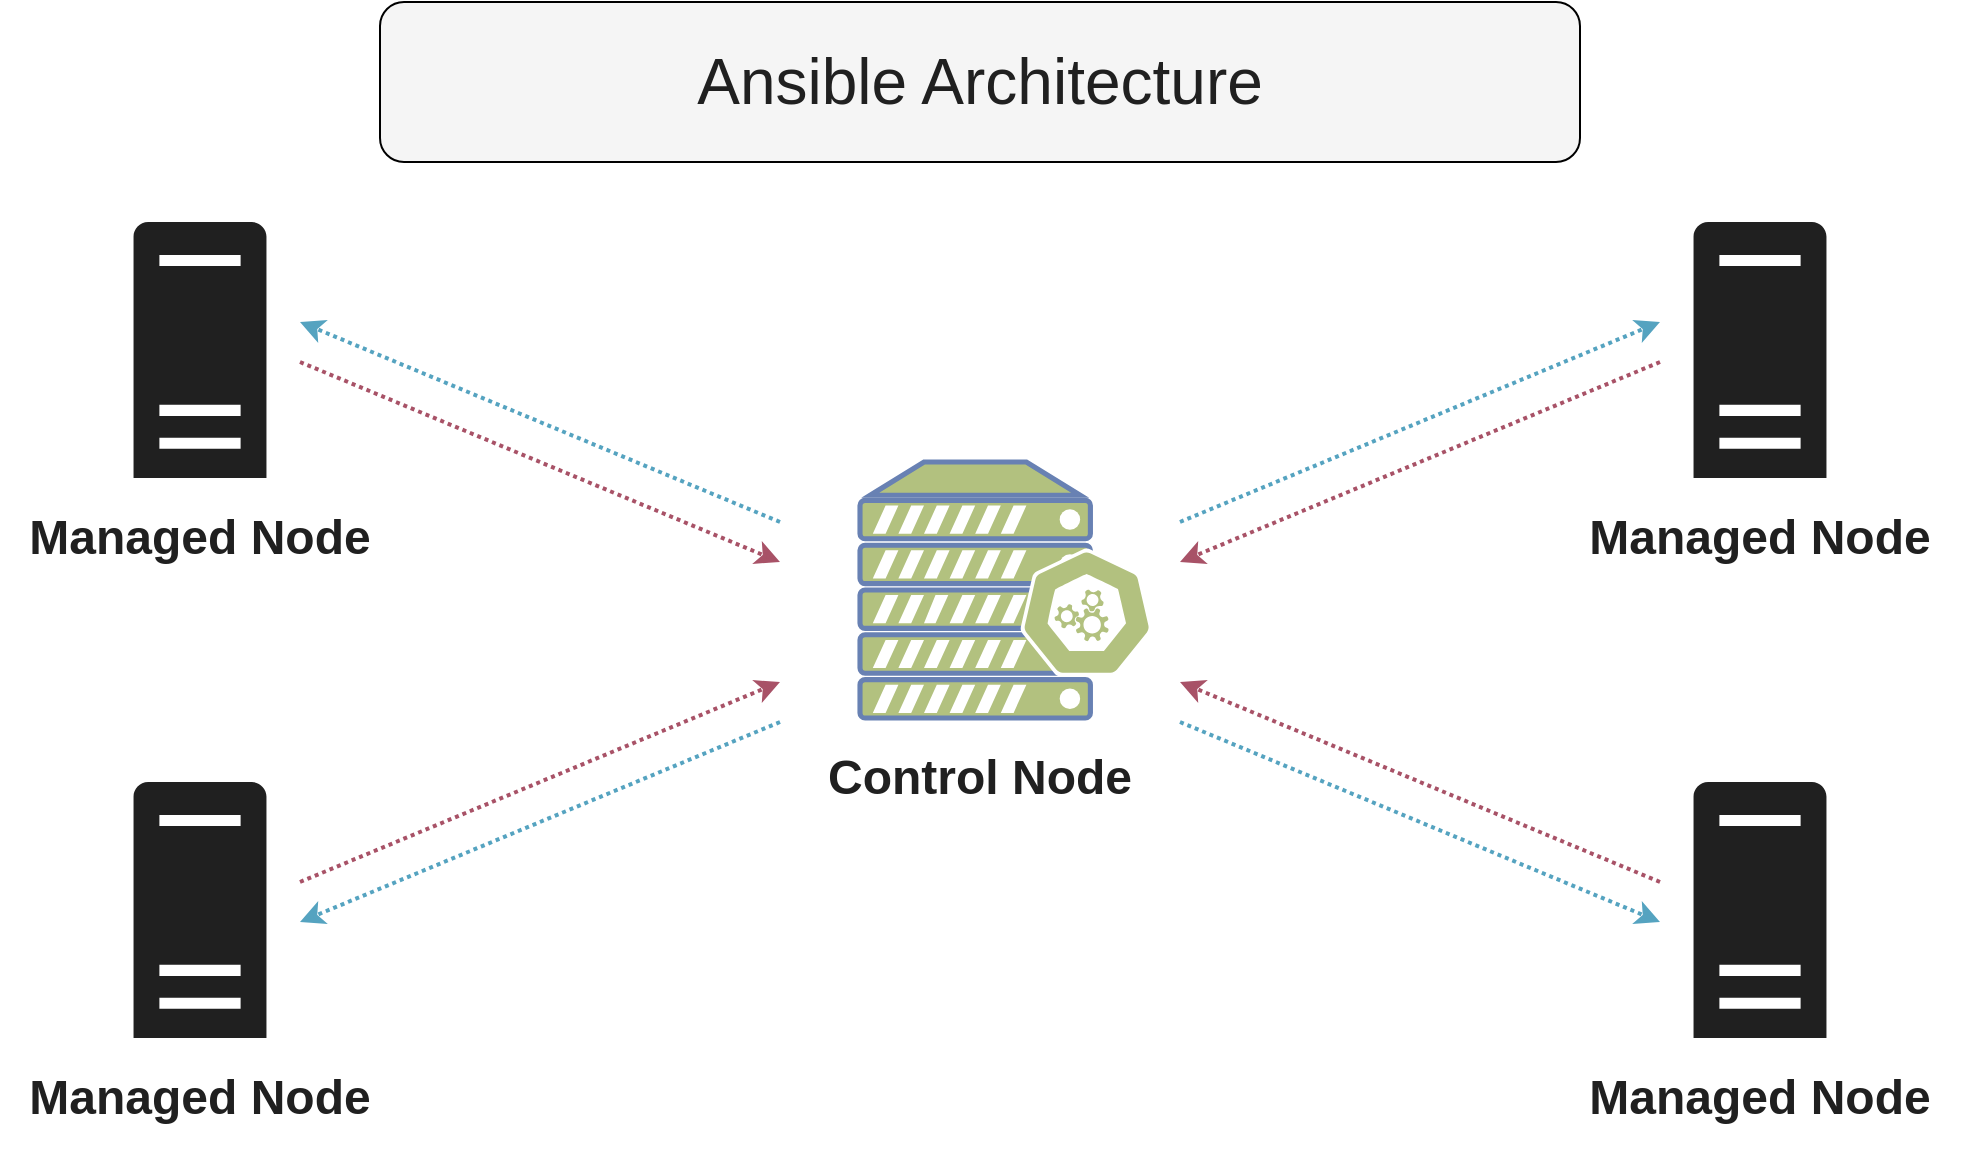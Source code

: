 <mxfile version="13.0.3" type="device"><diagram id="V8xnyMEuWjSteqbyEEz8" name="Page-1"><mxGraphModel dx="1956" dy="1003" grid="1" gridSize="10" guides="1" tooltips="1" connect="1" arrows="1" fold="1" page="1" pageScale="1" pageWidth="850" pageHeight="1100" math="0" shadow="0"><root><mxCell id="0"/><mxCell id="1" parent="0"/><mxCell id="E4LtyYp13uU-NX76geS4-24" value="" style="group" parent="1" vertex="1" connectable="0"><mxGeometry x="500" y="280" width="240" height="120" as="geometry"/></mxCell><mxCell id="E4LtyYp13uU-NX76geS4-22" style="rounded=0;orthogonalLoop=1;jettySize=auto;html=1;fontSize=20;dashed=1;dashPattern=1 1;strokeWidth=2;strokeColor=#55A3C0;" parent="E4LtyYp13uU-NX76geS4-24" edge="1"><mxGeometry relative="1" as="geometry"><mxPoint y="100" as="sourcePoint"/><mxPoint x="240" as="targetPoint"/></mxGeometry></mxCell><mxCell id="E4LtyYp13uU-NX76geS4-23" style="rounded=0;orthogonalLoop=1;jettySize=auto;html=1;fontSize=20;dashed=1;dashPattern=1 1;strokeWidth=2;strokeColor=#A85267;" parent="E4LtyYp13uU-NX76geS4-24" edge="1"><mxGeometry relative="1" as="geometry"><mxPoint x="240" y="20" as="sourcePoint"/><mxPoint y="120" as="targetPoint"/></mxGeometry></mxCell><mxCell id="E4LtyYp13uU-NX76geS4-25" value="" style="group" parent="1" vertex="1" connectable="0"><mxGeometry x="500" y="460" width="240" height="120" as="geometry"/></mxCell><mxCell id="E4LtyYp13uU-NX76geS4-26" style="rounded=0;orthogonalLoop=1;jettySize=auto;html=1;fontSize=20;dashed=1;dashPattern=1 1;strokeWidth=2;strokeColor=#A85267;" parent="E4LtyYp13uU-NX76geS4-25" edge="1"><mxGeometry relative="1" as="geometry"><mxPoint x="240" y="100" as="sourcePoint"/><mxPoint as="targetPoint"/></mxGeometry></mxCell><mxCell id="E4LtyYp13uU-NX76geS4-27" style="rounded=0;orthogonalLoop=1;jettySize=auto;html=1;fontSize=20;dashed=1;dashPattern=1 1;strokeWidth=2;strokeColor=#55A3C0;" parent="E4LtyYp13uU-NX76geS4-25" edge="1"><mxGeometry relative="1" as="geometry"><mxPoint y="20" as="sourcePoint"/><mxPoint x="240" y="120" as="targetPoint"/></mxGeometry></mxCell><mxCell id="E4LtyYp13uU-NX76geS4-28" value="" style="group" parent="1" vertex="1" connectable="0"><mxGeometry x="60" y="280" width="240" height="120" as="geometry"/></mxCell><mxCell id="E4LtyYp13uU-NX76geS4-29" style="rounded=0;orthogonalLoop=1;jettySize=auto;html=1;fontSize=20;dashed=1;dashPattern=1 1;strokeWidth=2;strokeColor=#55A3C0;" parent="E4LtyYp13uU-NX76geS4-28" edge="1"><mxGeometry relative="1" as="geometry"><mxPoint x="240" y="100" as="sourcePoint"/><mxPoint as="targetPoint"/></mxGeometry></mxCell><mxCell id="E4LtyYp13uU-NX76geS4-30" style="rounded=0;orthogonalLoop=1;jettySize=auto;html=1;fontSize=20;dashed=1;dashPattern=1 1;strokeWidth=2;strokeColor=#A85267;" parent="E4LtyYp13uU-NX76geS4-28" edge="1"><mxGeometry relative="1" as="geometry"><mxPoint y="20" as="sourcePoint"/><mxPoint x="240" y="120" as="targetPoint"/></mxGeometry></mxCell><mxCell id="E4LtyYp13uU-NX76geS4-31" value="" style="group" parent="1" vertex="1" connectable="0"><mxGeometry x="60" y="460" width="240" height="120" as="geometry"/></mxCell><mxCell id="E4LtyYp13uU-NX76geS4-32" style="rounded=0;orthogonalLoop=1;jettySize=auto;html=1;fontSize=20;dashed=1;dashPattern=1 1;strokeWidth=2;strokeColor=#A85267;" parent="E4LtyYp13uU-NX76geS4-31" edge="1"><mxGeometry relative="1" as="geometry"><mxPoint y="100" as="sourcePoint"/><mxPoint x="240" as="targetPoint"/></mxGeometry></mxCell><mxCell id="E4LtyYp13uU-NX76geS4-33" style="rounded=0;orthogonalLoop=1;jettySize=auto;html=1;fontSize=20;dashed=1;dashPattern=1 1;strokeWidth=2;strokeColor=#55A3C0;" parent="E4LtyYp13uU-NX76geS4-31" edge="1"><mxGeometry relative="1" as="geometry"><mxPoint x="240" y="20" as="sourcePoint"/><mxPoint y="120" as="targetPoint"/></mxGeometry></mxCell><mxCell id="E4LtyYp13uU-NX76geS4-36" value="&lt;div style=&quot;font-size: 32px&quot;&gt;&lt;span style=&quot;font-size: 32px&quot;&gt;&lt;font&gt;Ansible Architecture&lt;/font&gt;&lt;/span&gt;&lt;/div&gt;" style="text;html=1;strokeColor=#000000;fillColor=#f5f5f5;align=center;verticalAlign=middle;whiteSpace=wrap;rounded=1;fontSize=32;fontColor=#202020;" parent="1" vertex="1"><mxGeometry x="100" y="120" width="600" height="80" as="geometry"/></mxCell><mxCell id="E4LtyYp13uU-NX76geS4-13" value="" style="pointerEvents=1;shadow=0;dashed=0;html=1;strokeColor=none;fillColor=#202020;labelPosition=center;verticalLabelPosition=bottom;verticalAlign=top;outlineConnect=0;align=center;shape=mxgraph.office.servers.server_generic;aspect=fixed;" parent="1" vertex="1"><mxGeometry x="-23.23" y="510" width="66.46" height="128" as="geometry"/></mxCell><mxCell id="E4LtyYp13uU-NX76geS4-14" value="&lt;b style=&quot;font-size: 24px;&quot;&gt;&lt;font color=&quot;#202020&quot; style=&quot;font-size: 24px;&quot;&gt;Managed Node&lt;/font&gt;&lt;/b&gt;" style="text;html=1;strokeColor=none;fillColor=none;align=center;verticalAlign=middle;whiteSpace=wrap;rounded=0;fontSize=24;" parent="1" vertex="1"><mxGeometry x="-90" y="638" width="200" height="60" as="geometry"/></mxCell><mxCell id="E4LtyYp13uU-NX76geS4-3" value="" style="pointerEvents=1;shadow=0;dashed=0;html=1;strokeColor=none;fillColor=#202020;labelPosition=center;verticalLabelPosition=bottom;verticalAlign=top;outlineConnect=0;align=center;shape=mxgraph.office.servers.server_generic;aspect=fixed;" parent="1" vertex="1"><mxGeometry x="-23.23" y="230" width="66.46" height="128" as="geometry"/></mxCell><mxCell id="E4LtyYp13uU-NX76geS4-8" value="&lt;b style=&quot;font-size: 24px;&quot;&gt;&lt;font color=&quot;#202020&quot; style=&quot;font-size: 24px;&quot;&gt;Managed Node&lt;/font&gt;&lt;/b&gt;" style="text;html=1;strokeColor=none;fillColor=none;align=center;verticalAlign=middle;whiteSpace=wrap;rounded=0;fontSize=24;" parent="1" vertex="1"><mxGeometry x="-90" y="358" width="200" height="60" as="geometry"/></mxCell><mxCell id="E4LtyYp13uU-NX76geS4-19" value="" style="pointerEvents=1;shadow=0;dashed=0;html=1;strokeColor=none;fillColor=#202020;labelPosition=center;verticalLabelPosition=bottom;verticalAlign=top;outlineConnect=0;align=center;shape=mxgraph.office.servers.server_generic;aspect=fixed;" parent="1" vertex="1"><mxGeometry x="756.77" y="230" width="66.46" height="128" as="geometry"/></mxCell><mxCell id="E4LtyYp13uU-NX76geS4-20" value="&lt;b style=&quot;font-size: 24px;&quot;&gt;&lt;font color=&quot;#202020&quot; style=&quot;font-size: 24px;&quot;&gt;Managed Node&lt;/font&gt;&lt;/b&gt;" style="text;html=1;strokeColor=none;fillColor=none;align=center;verticalAlign=middle;whiteSpace=wrap;rounded=0;fontSize=24;" parent="1" vertex="1"><mxGeometry x="690" y="358" width="200" height="60" as="geometry"/></mxCell><mxCell id="E4LtyYp13uU-NX76geS4-16" value="" style="pointerEvents=1;shadow=0;dashed=0;html=1;strokeColor=none;fillColor=#202020;labelPosition=center;verticalLabelPosition=bottom;verticalAlign=top;outlineConnect=0;align=center;shape=mxgraph.office.servers.server_generic;aspect=fixed;" parent="1" vertex="1"><mxGeometry x="756.77" y="510" width="66.46" height="128" as="geometry"/></mxCell><mxCell id="E4LtyYp13uU-NX76geS4-17" value="&lt;b style=&quot;font-size: 24px;&quot;&gt;&lt;font color=&quot;#202020&quot; style=&quot;font-size: 24px;&quot;&gt;Managed Node&lt;/font&gt;&lt;/b&gt;" style="text;html=1;strokeColor=none;fillColor=none;align=center;verticalAlign=middle;whiteSpace=wrap;rounded=0;fontSize=24;" parent="1" vertex="1"><mxGeometry x="690" y="638" width="200" height="60" as="geometry"/></mxCell><mxCell id="E4LtyYp13uU-NX76geS4-5" value="" style="group" parent="1" vertex="1" connectable="0"><mxGeometry x="340" y="350" width="146.67" height="128" as="geometry"/></mxCell><mxCell id="E4LtyYp13uU-NX76geS4-2" value="" style="fontColor=#0066CC;verticalAlign=top;verticalLabelPosition=bottom;labelPosition=center;align=center;html=1;outlineConnect=0;fillColor=#B2C17F;strokeColor=#6881B3;gradientColor=none;gradientDirection=north;strokeWidth=2;shape=mxgraph.networks.server;aspect=fixed;" parent="E4LtyYp13uU-NX76geS4-5" vertex="1"><mxGeometry width="115.2" height="128" as="geometry"/></mxCell><mxCell id="E4LtyYp13uU-NX76geS4-4" value="" style="html=1;dashed=0;whitespace=wrap;fillColor=#B2C17F;strokeColor=#ffffff;points=[[0.005,0.63,0],[0.1,0.2,0],[0.9,0.2,0],[0.5,0,0],[0.995,0.63,0],[0.72,0.99,0],[0.5,1,0],[0.28,0.99,0]];shape=mxgraph.kubernetes.icon;prIcon=master;aspect=fixed;" parent="E4LtyYp13uU-NX76geS4-5" vertex="1"><mxGeometry x="80" y="43.26" width="66.67" height="64" as="geometry"/></mxCell><mxCell id="E4LtyYp13uU-NX76geS4-9" value="&lt;b style=&quot;font-size: 24px;&quot;&gt;&lt;font color=&quot;#202020&quot; style=&quot;font-size: 24px;&quot;&gt;Control Node&lt;/font&gt;&lt;/b&gt;" style="text;html=1;strokeColor=none;fillColor=none;align=center;verticalAlign=middle;whiteSpace=wrap;rounded=0;fontSize=24;" parent="1" vertex="1"><mxGeometry x="300.0" y="478" width="200" height="60" as="geometry"/></mxCell></root></mxGraphModel></diagram></mxfile>
